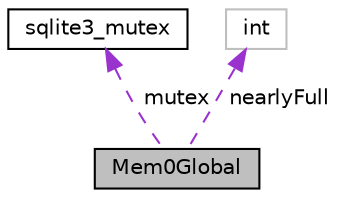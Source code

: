 digraph "Mem0Global"
{
 // LATEX_PDF_SIZE
  edge [fontname="Helvetica",fontsize="10",labelfontname="Helvetica",labelfontsize="10"];
  node [fontname="Helvetica",fontsize="10",shape=record];
  Node1 [label="Mem0Global",height=0.2,width=0.4,color="black", fillcolor="grey75", style="filled", fontcolor="black",tooltip=" "];
  Node2 -> Node1 [dir="back",color="darkorchid3",fontsize="10",style="dashed",label=" mutex" ];
  Node2 [label="sqlite3_mutex",height=0.2,width=0.4,color="black", fillcolor="white", style="filled",URL="$structsqlite3__mutex.html",tooltip=" "];
  Node3 -> Node1 [dir="back",color="darkorchid3",fontsize="10",style="dashed",label=" nearlyFull" ];
  Node3 [label="int",height=0.2,width=0.4,color="grey75", fillcolor="white", style="filled",tooltip=" "];
}
